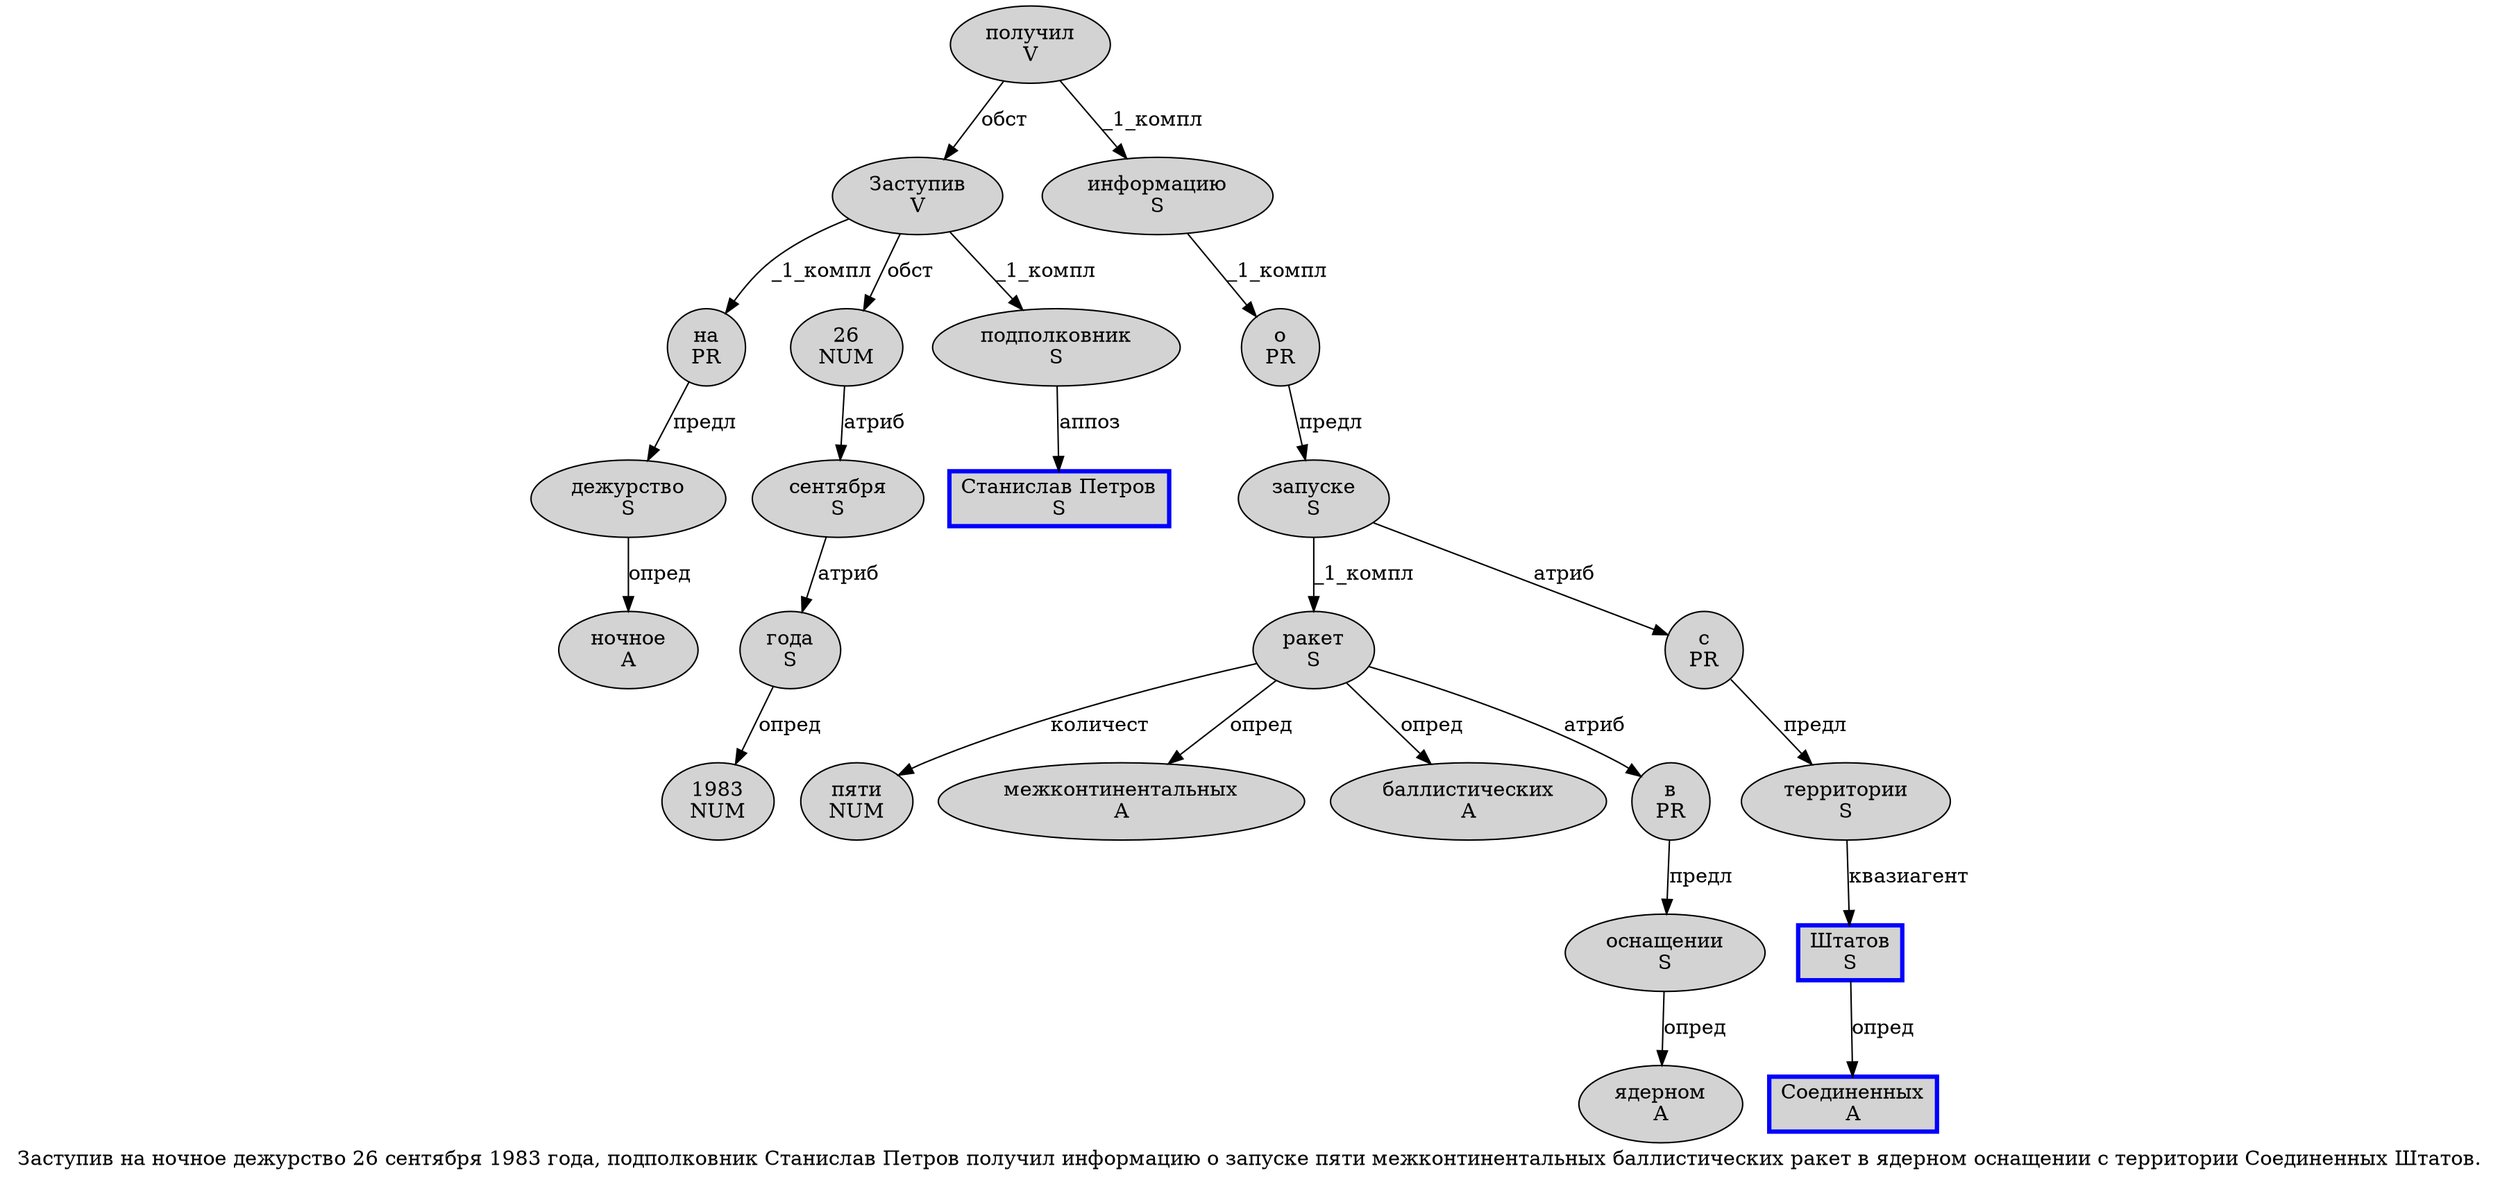 digraph SENTENCE_1560 {
	graph [label="Заступив на ночное дежурство 26 сентября 1983 года, подполковник Станислав Петров получил информацию о запуске пяти межконтинентальных баллистических ракет в ядерном оснащении с территории Соединенных Штатов."]
	node [style=filled]
		0 [label="Заступив
V" color="" fillcolor=lightgray penwidth=1 shape=ellipse]
		1 [label="на
PR" color="" fillcolor=lightgray penwidth=1 shape=ellipse]
		2 [label="ночное
A" color="" fillcolor=lightgray penwidth=1 shape=ellipse]
		3 [label="дежурство
S" color="" fillcolor=lightgray penwidth=1 shape=ellipse]
		4 [label="26
NUM" color="" fillcolor=lightgray penwidth=1 shape=ellipse]
		5 [label="сентября
S" color="" fillcolor=lightgray penwidth=1 shape=ellipse]
		6 [label="1983
NUM" color="" fillcolor=lightgray penwidth=1 shape=ellipse]
		7 [label="года
S" color="" fillcolor=lightgray penwidth=1 shape=ellipse]
		9 [label="подполковник
S" color="" fillcolor=lightgray penwidth=1 shape=ellipse]
		10 [label="Станислав Петров
S" color=blue fillcolor=lightgray penwidth=3 shape=box]
		11 [label="получил
V" color="" fillcolor=lightgray penwidth=1 shape=ellipse]
		12 [label="информацию
S" color="" fillcolor=lightgray penwidth=1 shape=ellipse]
		13 [label="о
PR" color="" fillcolor=lightgray penwidth=1 shape=ellipse]
		14 [label="запуске
S" color="" fillcolor=lightgray penwidth=1 shape=ellipse]
		15 [label="пяти
NUM" color="" fillcolor=lightgray penwidth=1 shape=ellipse]
		16 [label="межконтинентальных
A" color="" fillcolor=lightgray penwidth=1 shape=ellipse]
		17 [label="баллистических
A" color="" fillcolor=lightgray penwidth=1 shape=ellipse]
		18 [label="ракет
S" color="" fillcolor=lightgray penwidth=1 shape=ellipse]
		19 [label="в
PR" color="" fillcolor=lightgray penwidth=1 shape=ellipse]
		20 [label="ядерном
A" color="" fillcolor=lightgray penwidth=1 shape=ellipse]
		21 [label="оснащении
S" color="" fillcolor=lightgray penwidth=1 shape=ellipse]
		22 [label="с
PR" color="" fillcolor=lightgray penwidth=1 shape=ellipse]
		23 [label="территории
S" color="" fillcolor=lightgray penwidth=1 shape=ellipse]
		24 [label="Соединенных
A" color=blue fillcolor=lightgray penwidth=3 shape=box]
		25 [label="Штатов
S" color=blue fillcolor=lightgray penwidth=3 shape=box]
			7 -> 6 [label="опред"]
			19 -> 21 [label="предл"]
			9 -> 10 [label="аппоз"]
			18 -> 15 [label="количест"]
			18 -> 16 [label="опред"]
			18 -> 17 [label="опред"]
			18 -> 19 [label="атриб"]
			23 -> 25 [label="квазиагент"]
			22 -> 23 [label="предл"]
			25 -> 24 [label="опред"]
			3 -> 2 [label="опред"]
			5 -> 7 [label="атриб"]
			1 -> 3 [label="предл"]
			0 -> 1 [label="_1_компл"]
			0 -> 4 [label="обст"]
			0 -> 9 [label="_1_компл"]
			13 -> 14 [label="предл"]
			11 -> 0 [label="обст"]
			11 -> 12 [label="_1_компл"]
			14 -> 18 [label="_1_компл"]
			14 -> 22 [label="атриб"]
			4 -> 5 [label="атриб"]
			12 -> 13 [label="_1_компл"]
			21 -> 20 [label="опред"]
}